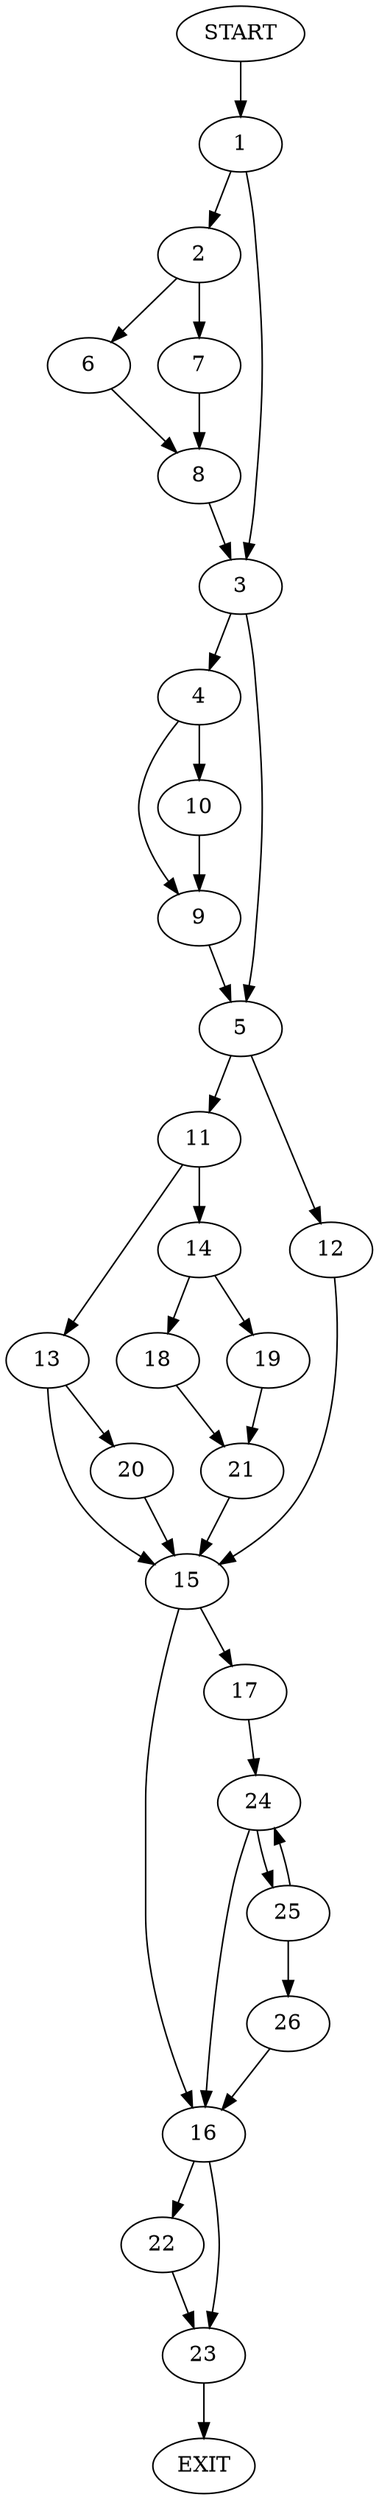 digraph {
0 [label="START"]
27 [label="EXIT"]
0 -> 1
1 -> 2
1 -> 3
3 -> 4
3 -> 5
2 -> 6
2 -> 7
7 -> 8
6 -> 8
8 -> 3
4 -> 9
4 -> 10
5 -> 11
5 -> 12
9 -> 5
10 -> 9
11 -> 13
11 -> 14
12 -> 15
15 -> 16
15 -> 17
14 -> 18
14 -> 19
13 -> 20
13 -> 15
19 -> 21
18 -> 21
21 -> 15
20 -> 15
16 -> 22
16 -> 23
17 -> 24
24 -> 16
24 -> 25
25 -> 24
25 -> 26
26 -> 16
22 -> 23
23 -> 27
}
